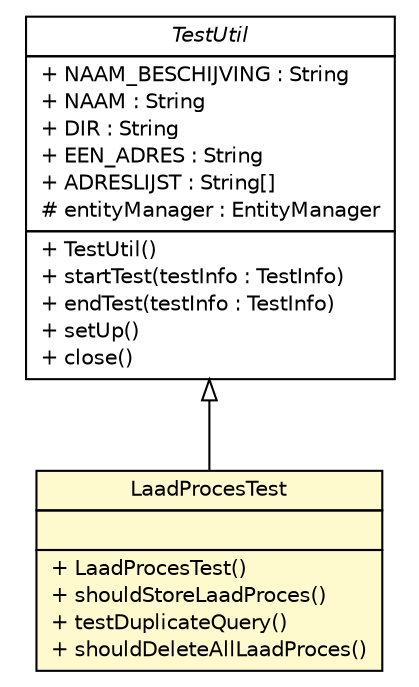 #!/usr/local/bin/dot
#
# Class diagram 
# Generated by UMLGraph version R5_6-24-gf6e263 (http://www.umlgraph.org/)
#

digraph G {
	edge [fontname="Helvetica",fontsize=10,labelfontname="Helvetica",labelfontsize=10];
	node [fontname="Helvetica",fontsize=10,shape=plaintext];
	nodesep=0.25;
	ranksep=0.5;
	// nl.b3p.brmo.persistence.staging.LaadProcesTest
	c62 [label=<<table title="nl.b3p.brmo.persistence.staging.LaadProcesTest" border="0" cellborder="1" cellspacing="0" cellpadding="2" port="p" bgcolor="lemonChiffon" href="./LaadProcesTest.html">
		<tr><td><table border="0" cellspacing="0" cellpadding="1">
<tr><td align="center" balign="center"> LaadProcesTest </td></tr>
		</table></td></tr>
		<tr><td><table border="0" cellspacing="0" cellpadding="1">
<tr><td align="left" balign="left">  </td></tr>
		</table></td></tr>
		<tr><td><table border="0" cellspacing="0" cellpadding="1">
<tr><td align="left" balign="left"> + LaadProcesTest() </td></tr>
<tr><td align="left" balign="left"> + shouldStoreLaadProces() </td></tr>
<tr><td align="left" balign="left"> + testDuplicateQuery() </td></tr>
<tr><td align="left" balign="left"> + shouldDeleteAllLaadProces() </td></tr>
		</table></td></tr>
		</table>>, URL="./LaadProcesTest.html", fontname="Helvetica", fontcolor="black", fontsize=10.0];
	// nl.b3p.brmo.persistence.TestUtil
	c63 [label=<<table title="nl.b3p.brmo.persistence.TestUtil" border="0" cellborder="1" cellspacing="0" cellpadding="2" port="p" href="../TestUtil.html">
		<tr><td><table border="0" cellspacing="0" cellpadding="1">
<tr><td align="center" balign="center"><font face="Helvetica-Oblique"> TestUtil </font></td></tr>
		</table></td></tr>
		<tr><td><table border="0" cellspacing="0" cellpadding="1">
<tr><td align="left" balign="left"> + NAAM_BESCHIJVING : String </td></tr>
<tr><td align="left" balign="left"> + NAAM : String </td></tr>
<tr><td align="left" balign="left"> + DIR : String </td></tr>
<tr><td align="left" balign="left"> + EEN_ADRES : String </td></tr>
<tr><td align="left" balign="left"> + ADRESLIJST : String[] </td></tr>
<tr><td align="left" balign="left"> # entityManager : EntityManager </td></tr>
		</table></td></tr>
		<tr><td><table border="0" cellspacing="0" cellpadding="1">
<tr><td align="left" balign="left"> + TestUtil() </td></tr>
<tr><td align="left" balign="left"> + startTest(testInfo : TestInfo) </td></tr>
<tr><td align="left" balign="left"> + endTest(testInfo : TestInfo) </td></tr>
<tr><td align="left" balign="left"> + setUp() </td></tr>
<tr><td align="left" balign="left"> + close() </td></tr>
		</table></td></tr>
		</table>>, URL="../TestUtil.html", fontname="Helvetica", fontcolor="black", fontsize=10.0];
	//nl.b3p.brmo.persistence.staging.LaadProcesTest extends nl.b3p.brmo.persistence.TestUtil
	c63:p -> c62:p [dir=back,arrowtail=empty];
}

